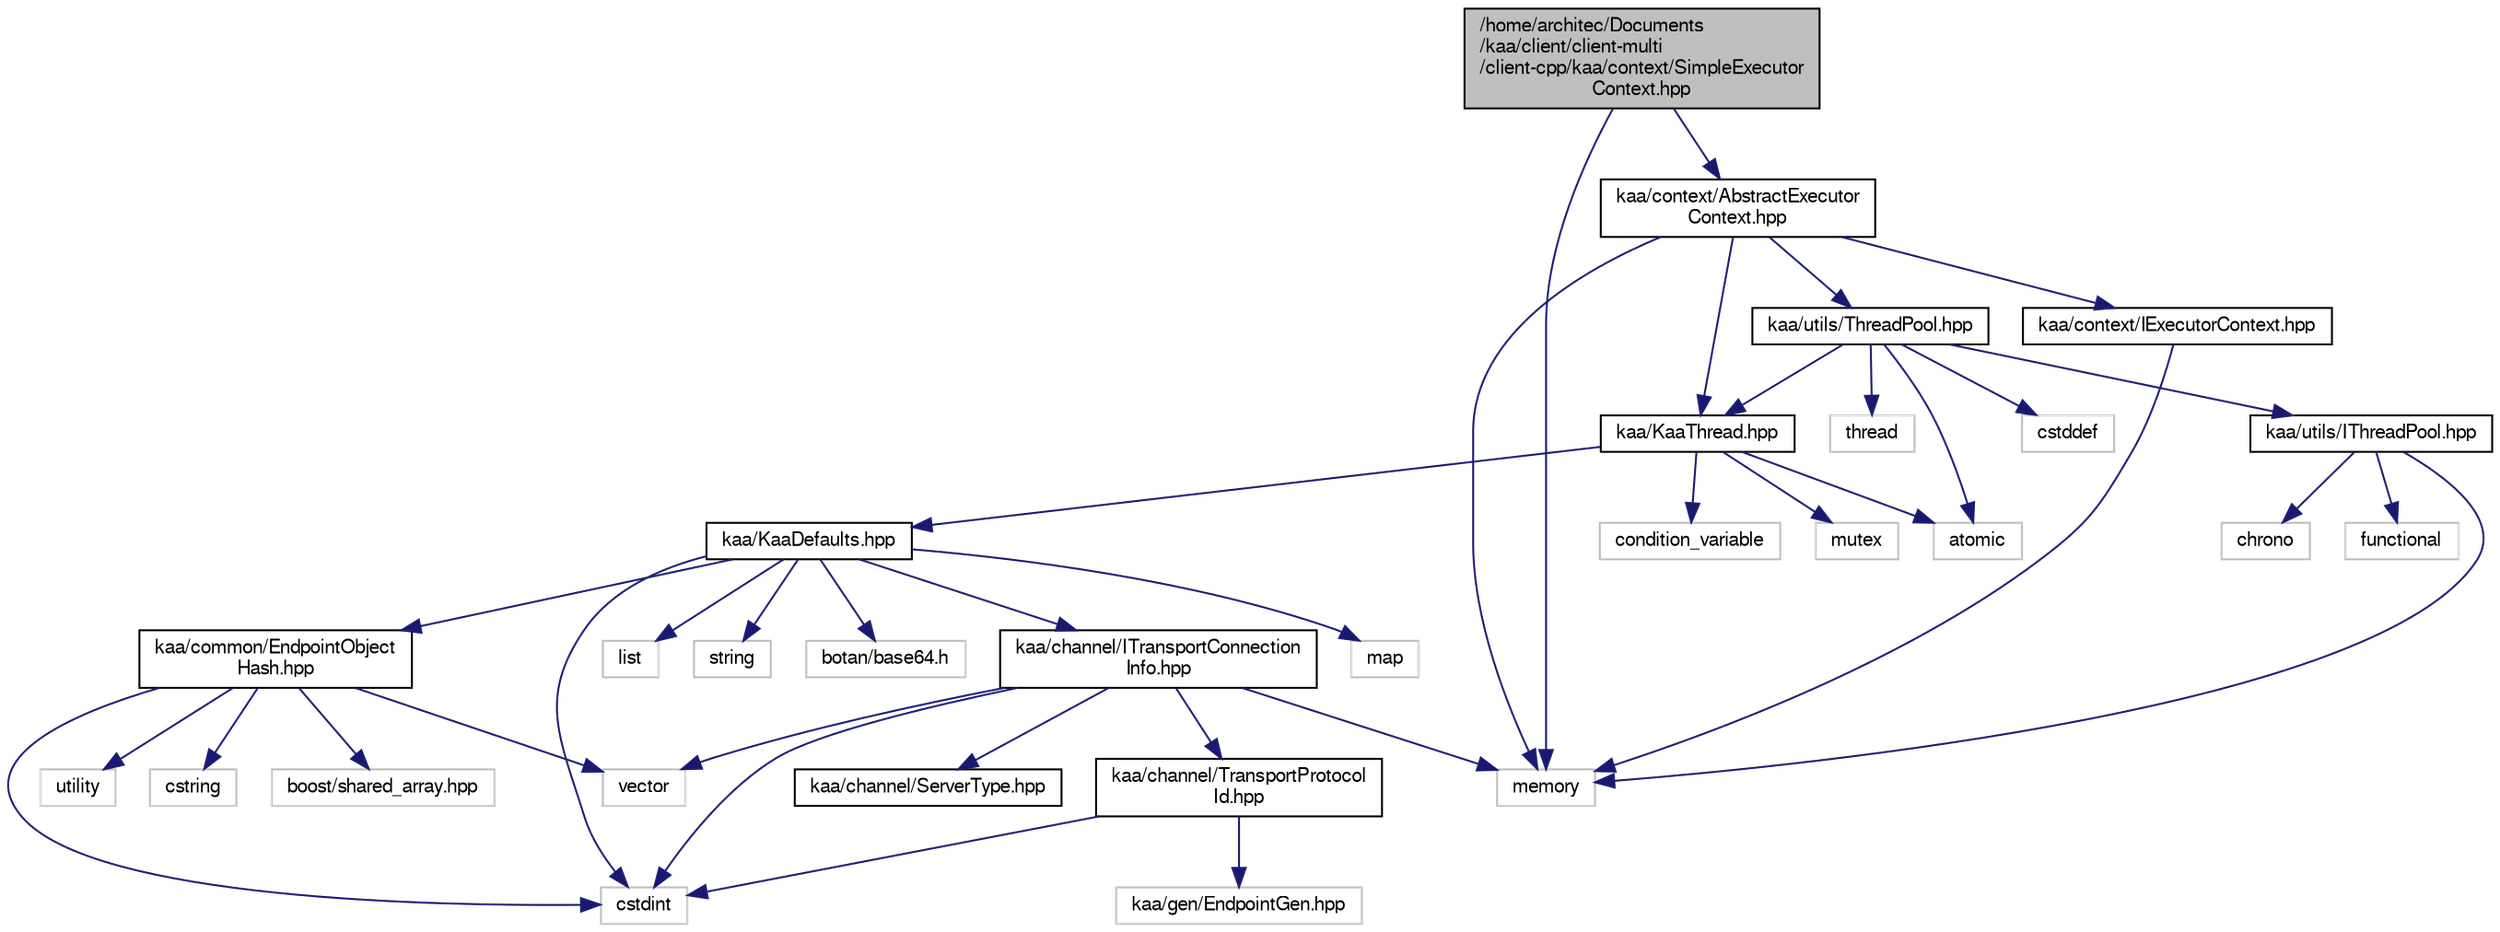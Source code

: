 digraph "/home/architec/Documents/kaa/client/client-multi/client-cpp/kaa/context/SimpleExecutorContext.hpp"
{
  bgcolor="transparent";
  edge [fontname="FreeSans",fontsize="10",labelfontname="FreeSans",labelfontsize="10"];
  node [fontname="FreeSans",fontsize="10",shape=record];
  Node1 [label="/home/architec/Documents\l/kaa/client/client-multi\l/client-cpp/kaa/context/SimpleExecutor\lContext.hpp",height=0.2,width=0.4,color="black", fillcolor="grey75", style="filled" fontcolor="black"];
  Node1 -> Node2 [color="midnightblue",fontsize="10",style="solid",fontname="FreeSans"];
  Node2 [label="memory",height=0.2,width=0.4,color="grey75"];
  Node1 -> Node3 [color="midnightblue",fontsize="10",style="solid",fontname="FreeSans"];
  Node3 [label="kaa/context/AbstractExecutor\lContext.hpp",height=0.2,width=0.4,color="black",URL="$AbstractExecutorContext_8hpp.html"];
  Node3 -> Node2 [color="midnightblue",fontsize="10",style="solid",fontname="FreeSans"];
  Node3 -> Node4 [color="midnightblue",fontsize="10",style="solid",fontname="FreeSans"];
  Node4 [label="kaa/KaaThread.hpp",height=0.2,width=0.4,color="black",URL="$KaaThread_8hpp.html"];
  Node4 -> Node5 [color="midnightblue",fontsize="10",style="solid",fontname="FreeSans"];
  Node5 [label="kaa/KaaDefaults.hpp",height=0.2,width=0.4,color="black",URL="$KaaDefaults_8hpp.html"];
  Node5 -> Node6 [color="midnightblue",fontsize="10",style="solid",fontname="FreeSans"];
  Node6 [label="map",height=0.2,width=0.4,color="grey75"];
  Node5 -> Node7 [color="midnightblue",fontsize="10",style="solid",fontname="FreeSans"];
  Node7 [label="list",height=0.2,width=0.4,color="grey75"];
  Node5 -> Node8 [color="midnightblue",fontsize="10",style="solid",fontname="FreeSans"];
  Node8 [label="string",height=0.2,width=0.4,color="grey75"];
  Node5 -> Node9 [color="midnightblue",fontsize="10",style="solid",fontname="FreeSans"];
  Node9 [label="botan/base64.h",height=0.2,width=0.4,color="grey75"];
  Node5 -> Node10 [color="midnightblue",fontsize="10",style="solid",fontname="FreeSans"];
  Node10 [label="cstdint",height=0.2,width=0.4,color="grey75"];
  Node5 -> Node11 [color="midnightblue",fontsize="10",style="solid",fontname="FreeSans"];
  Node11 [label="kaa/common/EndpointObject\lHash.hpp",height=0.2,width=0.4,color="black",URL="$EndpointObjectHash_8hpp.html"];
  Node11 -> Node12 [color="midnightblue",fontsize="10",style="solid",fontname="FreeSans"];
  Node12 [label="utility",height=0.2,width=0.4,color="grey75"];
  Node11 -> Node13 [color="midnightblue",fontsize="10",style="solid",fontname="FreeSans"];
  Node13 [label="cstring",height=0.2,width=0.4,color="grey75"];
  Node11 -> Node14 [color="midnightblue",fontsize="10",style="solid",fontname="FreeSans"];
  Node14 [label="vector",height=0.2,width=0.4,color="grey75"];
  Node11 -> Node10 [color="midnightblue",fontsize="10",style="solid",fontname="FreeSans"];
  Node11 -> Node15 [color="midnightblue",fontsize="10",style="solid",fontname="FreeSans"];
  Node15 [label="boost/shared_array.hpp",height=0.2,width=0.4,color="grey75"];
  Node5 -> Node16 [color="midnightblue",fontsize="10",style="solid",fontname="FreeSans"];
  Node16 [label="kaa/channel/ITransportConnection\lInfo.hpp",height=0.2,width=0.4,color="black",URL="$ITransportConnectionInfo_8hpp.html"];
  Node16 -> Node10 [color="midnightblue",fontsize="10",style="solid",fontname="FreeSans"];
  Node16 -> Node2 [color="midnightblue",fontsize="10",style="solid",fontname="FreeSans"];
  Node16 -> Node14 [color="midnightblue",fontsize="10",style="solid",fontname="FreeSans"];
  Node16 -> Node17 [color="midnightblue",fontsize="10",style="solid",fontname="FreeSans"];
  Node17 [label="kaa/channel/ServerType.hpp",height=0.2,width=0.4,color="black",URL="$ServerType_8hpp.html"];
  Node16 -> Node18 [color="midnightblue",fontsize="10",style="solid",fontname="FreeSans"];
  Node18 [label="kaa/channel/TransportProtocol\lId.hpp",height=0.2,width=0.4,color="black",URL="$TransportProtocolId_8hpp.html"];
  Node18 -> Node10 [color="midnightblue",fontsize="10",style="solid",fontname="FreeSans"];
  Node18 -> Node19 [color="midnightblue",fontsize="10",style="solid",fontname="FreeSans"];
  Node19 [label="kaa/gen/EndpointGen.hpp",height=0.2,width=0.4,color="grey75"];
  Node4 -> Node20 [color="midnightblue",fontsize="10",style="solid",fontname="FreeSans"];
  Node20 [label="mutex",height=0.2,width=0.4,color="grey75"];
  Node4 -> Node21 [color="midnightblue",fontsize="10",style="solid",fontname="FreeSans"];
  Node21 [label="atomic",height=0.2,width=0.4,color="grey75"];
  Node4 -> Node22 [color="midnightblue",fontsize="10",style="solid",fontname="FreeSans"];
  Node22 [label="condition_variable",height=0.2,width=0.4,color="grey75"];
  Node3 -> Node23 [color="midnightblue",fontsize="10",style="solid",fontname="FreeSans"];
  Node23 [label="kaa/utils/ThreadPool.hpp",height=0.2,width=0.4,color="black",URL="$ThreadPool_8hpp.html"];
  Node23 -> Node21 [color="midnightblue",fontsize="10",style="solid",fontname="FreeSans"];
  Node23 -> Node24 [color="midnightblue",fontsize="10",style="solid",fontname="FreeSans"];
  Node24 [label="cstddef",height=0.2,width=0.4,color="grey75"];
  Node23 -> Node25 [color="midnightblue",fontsize="10",style="solid",fontname="FreeSans"];
  Node25 [label="thread",height=0.2,width=0.4,color="grey75"];
  Node23 -> Node4 [color="midnightblue",fontsize="10",style="solid",fontname="FreeSans"];
  Node23 -> Node26 [color="midnightblue",fontsize="10",style="solid",fontname="FreeSans"];
  Node26 [label="kaa/utils/IThreadPool.hpp",height=0.2,width=0.4,color="black",URL="$IThreadPool_8hpp.html"];
  Node26 -> Node27 [color="midnightblue",fontsize="10",style="solid",fontname="FreeSans"];
  Node27 [label="chrono",height=0.2,width=0.4,color="grey75"];
  Node26 -> Node28 [color="midnightblue",fontsize="10",style="solid",fontname="FreeSans"];
  Node28 [label="functional",height=0.2,width=0.4,color="grey75"];
  Node26 -> Node2 [color="midnightblue",fontsize="10",style="solid",fontname="FreeSans"];
  Node3 -> Node29 [color="midnightblue",fontsize="10",style="solid",fontname="FreeSans"];
  Node29 [label="kaa/context/IExecutorContext.hpp",height=0.2,width=0.4,color="black",URL="$IExecutorContext_8hpp.html"];
  Node29 -> Node2 [color="midnightblue",fontsize="10",style="solid",fontname="FreeSans"];
}
